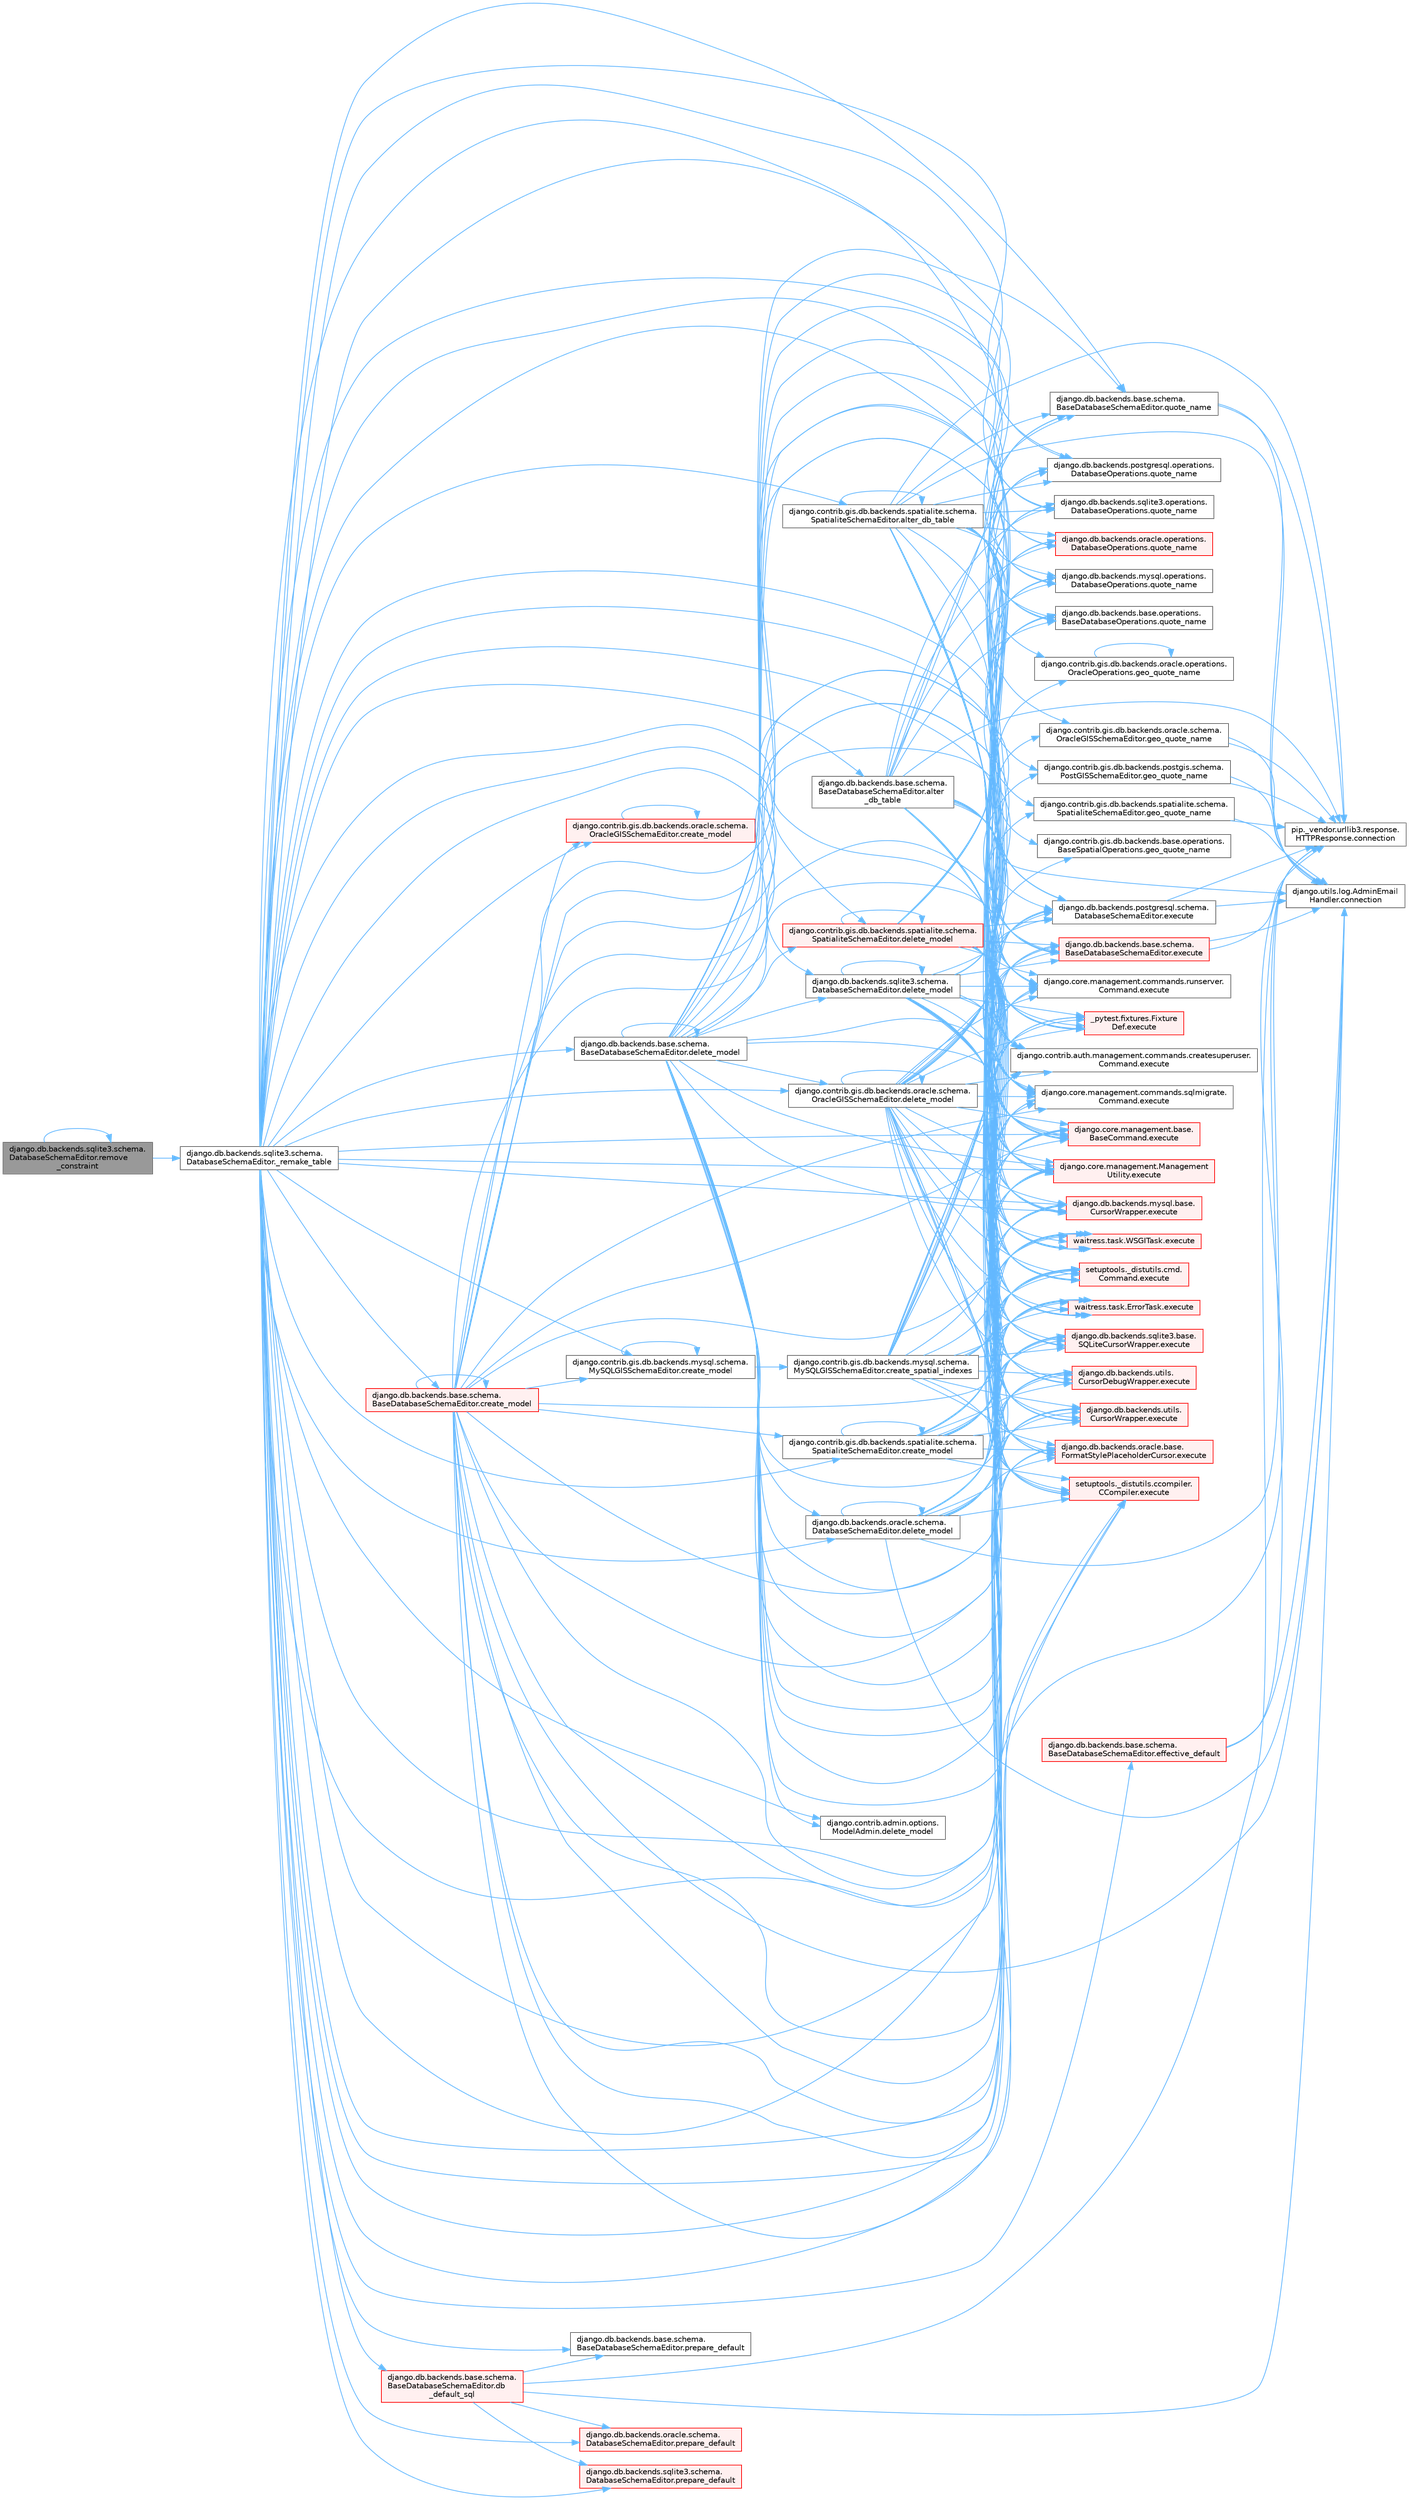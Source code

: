 digraph "django.db.backends.sqlite3.schema.DatabaseSchemaEditor.remove_constraint"
{
 // LATEX_PDF_SIZE
  bgcolor="transparent";
  edge [fontname=Helvetica,fontsize=10,labelfontname=Helvetica,labelfontsize=10];
  node [fontname=Helvetica,fontsize=10,shape=box,height=0.2,width=0.4];
  rankdir="LR";
  Node1 [id="Node000001",label="django.db.backends.sqlite3.schema.\lDatabaseSchemaEditor.remove\l_constraint",height=0.2,width=0.4,color="gray40", fillcolor="grey60", style="filled", fontcolor="black",tooltip=" "];
  Node1 -> Node2 [id="edge1_Node000001_Node000002",color="steelblue1",style="solid",tooltip=" "];
  Node2 [id="Node000002",label="django.db.backends.sqlite3.schema.\lDatabaseSchemaEditor._remake_table",height=0.2,width=0.4,color="grey40", fillcolor="white", style="filled",URL="$classdjango_1_1db_1_1backends_1_1sqlite3_1_1schema_1_1_database_schema_editor.html#a9b5b247b2cd836c48a65726025b45e11",tooltip=" "];
  Node2 -> Node3 [id="edge2_Node000002_Node000003",color="steelblue1",style="solid",tooltip=" "];
  Node3 [id="Node000003",label="django.contrib.gis.db.backends.spatialite.schema.\lSpatialiteSchemaEditor.alter_db_table",height=0.2,width=0.4,color="grey40", fillcolor="white", style="filled",URL="$classdjango_1_1contrib_1_1gis_1_1db_1_1backends_1_1spatialite_1_1schema_1_1_spatialite_schema_editor.html#a3c238b03e587be42747e3a128cd44946",tooltip=" "];
  Node3 -> Node3 [id="edge3_Node000003_Node000003",color="steelblue1",style="solid",tooltip=" "];
  Node3 -> Node4 [id="edge4_Node000003_Node000004",color="steelblue1",style="solid",tooltip=" "];
  Node4 [id="Node000004",label="django.utils.log.AdminEmail\lHandler.connection",height=0.2,width=0.4,color="grey40", fillcolor="white", style="filled",URL="$classdjango_1_1utils_1_1log_1_1_admin_email_handler.html#a545b5f7ec55a857fe1ca7836814a0760",tooltip=" "];
  Node3 -> Node5 [id="edge5_Node000003_Node000005",color="steelblue1",style="solid",tooltip=" "];
  Node5 [id="Node000005",label="pip._vendor.urllib3.response.\lHTTPResponse.connection",height=0.2,width=0.4,color="grey40", fillcolor="white", style="filled",URL="$classpip_1_1__vendor_1_1urllib3_1_1response_1_1_h_t_t_p_response.html#a9002314624685de3bbf9b84bdc87fef8",tooltip=" "];
  Node3 -> Node6 [id="edge6_Node000003_Node000006",color="steelblue1",style="solid",tooltip=" "];
  Node6 [id="Node000006",label="_pytest.fixtures.Fixture\lDef.execute",height=0.2,width=0.4,color="red", fillcolor="#FFF0F0", style="filled",URL="$class__pytest_1_1fixtures_1_1_fixture_def.html#ac27e0caaadd6404ffc2715216b643993",tooltip=" "];
  Node3 -> Node3951 [id="edge7_Node000003_Node003951",color="steelblue1",style="solid",tooltip=" "];
  Node3951 [id="Node003951",label="django.contrib.auth.management.commands.createsuperuser.\lCommand.execute",height=0.2,width=0.4,color="grey40", fillcolor="white", style="filled",URL="$classdjango_1_1contrib_1_1auth_1_1management_1_1commands_1_1createsuperuser_1_1_command.html#a4dc8ad9953fcae01a4c61c32fe4c6540",tooltip=" "];
  Node3 -> Node3952 [id="edge8_Node000003_Node003952",color="steelblue1",style="solid",tooltip=" "];
  Node3952 [id="Node003952",label="django.core.management.base.\lBaseCommand.execute",height=0.2,width=0.4,color="red", fillcolor="#FFF0F0", style="filled",URL="$classdjango_1_1core_1_1management_1_1base_1_1_base_command.html#a5621c1fb51be6a2deff6777d90c25ee0",tooltip=" "];
  Node3 -> Node3954 [id="edge9_Node000003_Node003954",color="steelblue1",style="solid",tooltip=" "];
  Node3954 [id="Node003954",label="django.core.management.commands.runserver.\lCommand.execute",height=0.2,width=0.4,color="grey40", fillcolor="white", style="filled",URL="$classdjango_1_1core_1_1management_1_1commands_1_1runserver_1_1_command.html#a86b4bdbf596d9f612125e143148d9919",tooltip=" "];
  Node3 -> Node3955 [id="edge10_Node000003_Node003955",color="steelblue1",style="solid",tooltip=" "];
  Node3955 [id="Node003955",label="django.core.management.commands.sqlmigrate.\lCommand.execute",height=0.2,width=0.4,color="grey40", fillcolor="white", style="filled",URL="$classdjango_1_1core_1_1management_1_1commands_1_1sqlmigrate_1_1_command.html#ad47c65d3d4820430ce43bb5f2086789d",tooltip=" "];
  Node3 -> Node3956 [id="edge11_Node000003_Node003956",color="steelblue1",style="solid",tooltip=" "];
  Node3956 [id="Node003956",label="django.core.management.Management\lUtility.execute",height=0.2,width=0.4,color="red", fillcolor="#FFF0F0", style="filled",URL="$classdjango_1_1core_1_1management_1_1_management_utility.html#ab2752203019f6a6274c55e096770c008",tooltip=" "];
  Node3 -> Node3964 [id="edge12_Node000003_Node003964",color="steelblue1",style="solid",tooltip=" "];
  Node3964 [id="Node003964",label="django.db.backends.base.schema.\lBaseDatabaseSchemaEditor.execute",height=0.2,width=0.4,color="red", fillcolor="#FFF0F0", style="filled",URL="$classdjango_1_1db_1_1backends_1_1base_1_1schema_1_1_base_database_schema_editor.html#a964d07b6ba94dc1698e896feeeb57353",tooltip=" "];
  Node3964 -> Node4 [id="edge13_Node003964_Node000004",color="steelblue1",style="solid",tooltip=" "];
  Node3964 -> Node5 [id="edge14_Node003964_Node000005",color="steelblue1",style="solid",tooltip=" "];
  Node3 -> Node3967 [id="edge15_Node000003_Node003967",color="steelblue1",style="solid",tooltip=" "];
  Node3967 [id="Node003967",label="django.db.backends.mysql.base.\lCursorWrapper.execute",height=0.2,width=0.4,color="red", fillcolor="#FFF0F0", style="filled",URL="$classdjango_1_1db_1_1backends_1_1mysql_1_1base_1_1_cursor_wrapper.html#a6b2d41b73d7c215224f1e994aad6ad60",tooltip=" "];
  Node3 -> Node3968 [id="edge16_Node000003_Node003968",color="steelblue1",style="solid",tooltip=" "];
  Node3968 [id="Node003968",label="django.db.backends.oracle.base.\lFormatStylePlaceholderCursor.execute",height=0.2,width=0.4,color="red", fillcolor="#FFF0F0", style="filled",URL="$classdjango_1_1db_1_1backends_1_1oracle_1_1base_1_1_format_style_placeholder_cursor.html#a0717bdbea59134a88e5f10399c33a251",tooltip=" "];
  Node3 -> Node3974 [id="edge17_Node000003_Node003974",color="steelblue1",style="solid",tooltip=" "];
  Node3974 [id="Node003974",label="django.db.backends.postgresql.schema.\lDatabaseSchemaEditor.execute",height=0.2,width=0.4,color="grey40", fillcolor="white", style="filled",URL="$classdjango_1_1db_1_1backends_1_1postgresql_1_1schema_1_1_database_schema_editor.html#afe7e39d1fd0ac2c6216f90295b9382ae",tooltip=" "];
  Node3974 -> Node4 [id="edge18_Node003974_Node000004",color="steelblue1",style="solid",tooltip=" "];
  Node3974 -> Node5 [id="edge19_Node003974_Node000005",color="steelblue1",style="solid",tooltip=" "];
  Node3 -> Node3975 [id="edge20_Node000003_Node003975",color="steelblue1",style="solid",tooltip=" "];
  Node3975 [id="Node003975",label="django.db.backends.sqlite3.base.\lSQLiteCursorWrapper.execute",height=0.2,width=0.4,color="red", fillcolor="#FFF0F0", style="filled",URL="$classdjango_1_1db_1_1backends_1_1sqlite3_1_1base_1_1_s_q_lite_cursor_wrapper.html#a41115eb3813040514a6c6c7111aa0b57",tooltip=" "];
  Node3 -> Node3977 [id="edge21_Node000003_Node003977",color="steelblue1",style="solid",tooltip=" "];
  Node3977 [id="Node003977",label="django.db.backends.utils.\lCursorDebugWrapper.execute",height=0.2,width=0.4,color="red", fillcolor="#FFF0F0", style="filled",URL="$classdjango_1_1db_1_1backends_1_1utils_1_1_cursor_debug_wrapper.html#af0443013785fceb3f05b38198a71ca3f",tooltip=" "];
  Node3 -> Node3978 [id="edge22_Node000003_Node003978",color="steelblue1",style="solid",tooltip=" "];
  Node3978 [id="Node003978",label="django.db.backends.utils.\lCursorWrapper.execute",height=0.2,width=0.4,color="red", fillcolor="#FFF0F0", style="filled",URL="$classdjango_1_1db_1_1backends_1_1utils_1_1_cursor_wrapper.html#a7d0bc9b6584c9fee961505e1d460547c",tooltip=" "];
  Node3 -> Node3981 [id="edge23_Node000003_Node003981",color="steelblue1",style="solid",tooltip=" "];
  Node3981 [id="Node003981",label="setuptools._distutils.ccompiler.\lCCompiler.execute",height=0.2,width=0.4,color="red", fillcolor="#FFF0F0", style="filled",URL="$classsetuptools_1_1__distutils_1_1ccompiler_1_1_c_compiler.html#a726dd6c4cc45b2077fa6bc43dc8fe60e",tooltip=" "];
  Node3 -> Node3982 [id="edge24_Node000003_Node003982",color="steelblue1",style="solid",tooltip=" "];
  Node3982 [id="Node003982",label="setuptools._distutils.cmd.\lCommand.execute",height=0.2,width=0.4,color="red", fillcolor="#FFF0F0", style="filled",URL="$classsetuptools_1_1__distutils_1_1cmd_1_1_command.html#a371b567539d5bc0e2a134bf361e97b38",tooltip=" "];
  Node3 -> Node3983 [id="edge25_Node000003_Node003983",color="steelblue1",style="solid",tooltip=" "];
  Node3983 [id="Node003983",label="waitress.task.ErrorTask.execute",height=0.2,width=0.4,color="red", fillcolor="#FFF0F0", style="filled",URL="$classwaitress_1_1task_1_1_error_task.html#ad5c6d14c13ba3d33e82b1b138e634bb0",tooltip=" "];
  Node3 -> Node3984 [id="edge26_Node000003_Node003984",color="steelblue1",style="solid",tooltip=" "];
  Node3984 [id="Node003984",label="waitress.task.WSGITask.execute",height=0.2,width=0.4,color="red", fillcolor="#FFF0F0", style="filled",URL="$classwaitress_1_1task_1_1_w_s_g_i_task.html#ac677ac1c03116dfa724298750580883b",tooltip=" "];
  Node3 -> Node4528 [id="edge27_Node000003_Node004528",color="steelblue1",style="solid",tooltip=" "];
  Node4528 [id="Node004528",label="django.contrib.gis.db.backends.base.operations.\lBaseSpatialOperations.geo_quote_name",height=0.2,width=0.4,color="grey40", fillcolor="white", style="filled",URL="$classdjango_1_1contrib_1_1gis_1_1db_1_1backends_1_1base_1_1operations_1_1_base_spatial_operations.html#abc9f85ed4bdf2a65e0846bcad4ca8dca",tooltip=" "];
  Node3 -> Node4529 [id="edge28_Node000003_Node004529",color="steelblue1",style="solid",tooltip=" "];
  Node4529 [id="Node004529",label="django.contrib.gis.db.backends.oracle.operations.\lOracleOperations.geo_quote_name",height=0.2,width=0.4,color="grey40", fillcolor="white", style="filled",URL="$classdjango_1_1contrib_1_1gis_1_1db_1_1backends_1_1oracle_1_1operations_1_1_oracle_operations.html#a594f86488cb662903f62c691b868eb2a",tooltip=" "];
  Node4529 -> Node4529 [id="edge29_Node004529_Node004529",color="steelblue1",style="solid",tooltip=" "];
  Node3 -> Node4530 [id="edge30_Node000003_Node004530",color="steelblue1",style="solid",tooltip=" "];
  Node4530 [id="Node004530",label="django.contrib.gis.db.backends.oracle.schema.\lOracleGISSchemaEditor.geo_quote_name",height=0.2,width=0.4,color="grey40", fillcolor="white", style="filled",URL="$classdjango_1_1contrib_1_1gis_1_1db_1_1backends_1_1oracle_1_1schema_1_1_oracle_g_i_s_schema_editor.html#abec69edea305a27ddfbfb8efe1a03160",tooltip=" "];
  Node4530 -> Node4 [id="edge31_Node004530_Node000004",color="steelblue1",style="solid",tooltip=" "];
  Node4530 -> Node5 [id="edge32_Node004530_Node000005",color="steelblue1",style="solid",tooltip=" "];
  Node3 -> Node4531 [id="edge33_Node000003_Node004531",color="steelblue1",style="solid",tooltip=" "];
  Node4531 [id="Node004531",label="django.contrib.gis.db.backends.postgis.schema.\lPostGISSchemaEditor.geo_quote_name",height=0.2,width=0.4,color="grey40", fillcolor="white", style="filled",URL="$classdjango_1_1contrib_1_1gis_1_1db_1_1backends_1_1postgis_1_1schema_1_1_post_g_i_s_schema_editor.html#a9d993ec478557916f7c81abdb60c1433",tooltip=" "];
  Node4531 -> Node4 [id="edge34_Node004531_Node000004",color="steelblue1",style="solid",tooltip=" "];
  Node4531 -> Node5 [id="edge35_Node004531_Node000005",color="steelblue1",style="solid",tooltip=" "];
  Node3 -> Node4532 [id="edge36_Node000003_Node004532",color="steelblue1",style="solid",tooltip=" "];
  Node4532 [id="Node004532",label="django.contrib.gis.db.backends.spatialite.schema.\lSpatialiteSchemaEditor.geo_quote_name",height=0.2,width=0.4,color="grey40", fillcolor="white", style="filled",URL="$classdjango_1_1contrib_1_1gis_1_1db_1_1backends_1_1spatialite_1_1schema_1_1_spatialite_schema_editor.html#a051d59d8607ffca5cbab0fff3f4362b0",tooltip=" "];
  Node4532 -> Node4 [id="edge37_Node004532_Node000004",color="steelblue1",style="solid",tooltip=" "];
  Node4532 -> Node5 [id="edge38_Node004532_Node000005",color="steelblue1",style="solid",tooltip=" "];
  Node3 -> Node4533 [id="edge39_Node000003_Node004533",color="steelblue1",style="solid",tooltip=" "];
  Node4533 [id="Node004533",label="django.db.backends.base.operations.\lBaseDatabaseOperations.quote_name",height=0.2,width=0.4,color="grey40", fillcolor="white", style="filled",URL="$classdjango_1_1db_1_1backends_1_1base_1_1operations_1_1_base_database_operations.html#ab468094d1b03334704774ae62fbb7955",tooltip=" "];
  Node3 -> Node4534 [id="edge40_Node000003_Node004534",color="steelblue1",style="solid",tooltip=" "];
  Node4534 [id="Node004534",label="django.db.backends.base.schema.\lBaseDatabaseSchemaEditor.quote_name",height=0.2,width=0.4,color="grey40", fillcolor="white", style="filled",URL="$classdjango_1_1db_1_1backends_1_1base_1_1schema_1_1_base_database_schema_editor.html#aa816e47aecbbe22e29c76f25001a873a",tooltip=" "];
  Node4534 -> Node4 [id="edge41_Node004534_Node000004",color="steelblue1",style="solid",tooltip=" "];
  Node4534 -> Node5 [id="edge42_Node004534_Node000005",color="steelblue1",style="solid",tooltip=" "];
  Node3 -> Node4535 [id="edge43_Node000003_Node004535",color="steelblue1",style="solid",tooltip=" "];
  Node4535 [id="Node004535",label="django.db.backends.mysql.operations.\lDatabaseOperations.quote_name",height=0.2,width=0.4,color="grey40", fillcolor="white", style="filled",URL="$classdjango_1_1db_1_1backends_1_1mysql_1_1operations_1_1_database_operations.html#a5d1561dd784c0f000ed8c1aa43a6efbf",tooltip=" "];
  Node3 -> Node4536 [id="edge44_Node000003_Node004536",color="steelblue1",style="solid",tooltip=" "];
  Node4536 [id="Node004536",label="django.db.backends.oracle.operations.\lDatabaseOperations.quote_name",height=0.2,width=0.4,color="red", fillcolor="#FFF0F0", style="filled",URL="$classdjango_1_1db_1_1backends_1_1oracle_1_1operations_1_1_database_operations.html#ac7551d250b0adf678e5d00e4d69cb021",tooltip=" "];
  Node3 -> Node4542 [id="edge45_Node000003_Node004542",color="steelblue1",style="solid",tooltip=" "];
  Node4542 [id="Node004542",label="django.db.backends.postgresql.operations.\lDatabaseOperations.quote_name",height=0.2,width=0.4,color="grey40", fillcolor="white", style="filled",URL="$classdjango_1_1db_1_1backends_1_1postgresql_1_1operations_1_1_database_operations.html#ab2f9e33071d2c5abb03744171da3b801",tooltip=" "];
  Node3 -> Node4543 [id="edge46_Node000003_Node004543",color="steelblue1",style="solid",tooltip=" "];
  Node4543 [id="Node004543",label="django.db.backends.sqlite3.operations.\lDatabaseOperations.quote_name",height=0.2,width=0.4,color="grey40", fillcolor="white", style="filled",URL="$classdjango_1_1db_1_1backends_1_1sqlite3_1_1operations_1_1_database_operations.html#a14cbbcb5e889d88278c96a39911d641b",tooltip=" "];
  Node2 -> Node4544 [id="edge47_Node000002_Node004544",color="steelblue1",style="solid",tooltip=" "];
  Node4544 [id="Node004544",label="django.db.backends.base.schema.\lBaseDatabaseSchemaEditor.alter\l_db_table",height=0.2,width=0.4,color="grey40", fillcolor="white", style="filled",URL="$classdjango_1_1db_1_1backends_1_1base_1_1schema_1_1_base_database_schema_editor.html#a6975136cc10a20541aed6b53fea99565",tooltip=" "];
  Node4544 -> Node4 [id="edge48_Node004544_Node000004",color="steelblue1",style="solid",tooltip=" "];
  Node4544 -> Node5 [id="edge49_Node004544_Node000005",color="steelblue1",style="solid",tooltip=" "];
  Node4544 -> Node6 [id="edge50_Node004544_Node000006",color="steelblue1",style="solid",tooltip=" "];
  Node4544 -> Node3951 [id="edge51_Node004544_Node003951",color="steelblue1",style="solid",tooltip=" "];
  Node4544 -> Node3952 [id="edge52_Node004544_Node003952",color="steelblue1",style="solid",tooltip=" "];
  Node4544 -> Node3954 [id="edge53_Node004544_Node003954",color="steelblue1",style="solid",tooltip=" "];
  Node4544 -> Node3955 [id="edge54_Node004544_Node003955",color="steelblue1",style="solid",tooltip=" "];
  Node4544 -> Node3956 [id="edge55_Node004544_Node003956",color="steelblue1",style="solid",tooltip=" "];
  Node4544 -> Node3964 [id="edge56_Node004544_Node003964",color="steelblue1",style="solid",tooltip=" "];
  Node4544 -> Node3967 [id="edge57_Node004544_Node003967",color="steelblue1",style="solid",tooltip=" "];
  Node4544 -> Node3968 [id="edge58_Node004544_Node003968",color="steelblue1",style="solid",tooltip=" "];
  Node4544 -> Node3974 [id="edge59_Node004544_Node003974",color="steelblue1",style="solid",tooltip=" "];
  Node4544 -> Node3975 [id="edge60_Node004544_Node003975",color="steelblue1",style="solid",tooltip=" "];
  Node4544 -> Node3977 [id="edge61_Node004544_Node003977",color="steelblue1",style="solid",tooltip=" "];
  Node4544 -> Node3978 [id="edge62_Node004544_Node003978",color="steelblue1",style="solid",tooltip=" "];
  Node4544 -> Node3981 [id="edge63_Node004544_Node003981",color="steelblue1",style="solid",tooltip=" "];
  Node4544 -> Node3982 [id="edge64_Node004544_Node003982",color="steelblue1",style="solid",tooltip=" "];
  Node4544 -> Node3983 [id="edge65_Node004544_Node003983",color="steelblue1",style="solid",tooltip=" "];
  Node4544 -> Node3984 [id="edge66_Node004544_Node003984",color="steelblue1",style="solid",tooltip=" "];
  Node4544 -> Node4533 [id="edge67_Node004544_Node004533",color="steelblue1",style="solid",tooltip=" "];
  Node4544 -> Node4534 [id="edge68_Node004544_Node004534",color="steelblue1",style="solid",tooltip=" "];
  Node4544 -> Node4535 [id="edge69_Node004544_Node004535",color="steelblue1",style="solid",tooltip=" "];
  Node4544 -> Node4536 [id="edge70_Node004544_Node004536",color="steelblue1",style="solid",tooltip=" "];
  Node4544 -> Node4542 [id="edge71_Node004544_Node004542",color="steelblue1",style="solid",tooltip=" "];
  Node4544 -> Node4543 [id="edge72_Node004544_Node004543",color="steelblue1",style="solid",tooltip=" "];
  Node2 -> Node4545 [id="edge73_Node000002_Node004545",color="steelblue1",style="solid",tooltip=" "];
  Node4545 [id="Node004545",label="django.contrib.gis.db.backends.mysql.schema.\lMySQLGISSchemaEditor.create_model",height=0.2,width=0.4,color="grey40", fillcolor="white", style="filled",URL="$classdjango_1_1contrib_1_1gis_1_1db_1_1backends_1_1mysql_1_1schema_1_1_my_s_q_l_g_i_s_schema_editor.html#a2be50e7e189e7bd3bd6909f56338c0ae",tooltip=" "];
  Node4545 -> Node4545 [id="edge74_Node004545_Node004545",color="steelblue1",style="solid",tooltip=" "];
  Node4545 -> Node4546 [id="edge75_Node004545_Node004546",color="steelblue1",style="solid",tooltip=" "];
  Node4546 [id="Node004546",label="django.contrib.gis.db.backends.mysql.schema.\lMySQLGISSchemaEditor.create_spatial_indexes",height=0.2,width=0.4,color="grey40", fillcolor="white", style="filled",URL="$classdjango_1_1contrib_1_1gis_1_1db_1_1backends_1_1mysql_1_1schema_1_1_my_s_q_l_g_i_s_schema_editor.html#ab01e4e9753b9691b274cfe31c800fb87",tooltip=" "];
  Node4546 -> Node6 [id="edge76_Node004546_Node000006",color="steelblue1",style="solid",tooltip=" "];
  Node4546 -> Node3951 [id="edge77_Node004546_Node003951",color="steelblue1",style="solid",tooltip=" "];
  Node4546 -> Node3952 [id="edge78_Node004546_Node003952",color="steelblue1",style="solid",tooltip=" "];
  Node4546 -> Node3954 [id="edge79_Node004546_Node003954",color="steelblue1",style="solid",tooltip=" "];
  Node4546 -> Node3955 [id="edge80_Node004546_Node003955",color="steelblue1",style="solid",tooltip=" "];
  Node4546 -> Node3956 [id="edge81_Node004546_Node003956",color="steelblue1",style="solid",tooltip=" "];
  Node4546 -> Node3964 [id="edge82_Node004546_Node003964",color="steelblue1",style="solid",tooltip=" "];
  Node4546 -> Node3967 [id="edge83_Node004546_Node003967",color="steelblue1",style="solid",tooltip=" "];
  Node4546 -> Node3968 [id="edge84_Node004546_Node003968",color="steelblue1",style="solid",tooltip=" "];
  Node4546 -> Node3974 [id="edge85_Node004546_Node003974",color="steelblue1",style="solid",tooltip=" "];
  Node4546 -> Node3975 [id="edge86_Node004546_Node003975",color="steelblue1",style="solid",tooltip=" "];
  Node4546 -> Node3977 [id="edge87_Node004546_Node003977",color="steelblue1",style="solid",tooltip=" "];
  Node4546 -> Node3978 [id="edge88_Node004546_Node003978",color="steelblue1",style="solid",tooltip=" "];
  Node4546 -> Node3981 [id="edge89_Node004546_Node003981",color="steelblue1",style="solid",tooltip=" "];
  Node4546 -> Node3982 [id="edge90_Node004546_Node003982",color="steelblue1",style="solid",tooltip=" "];
  Node4546 -> Node3983 [id="edge91_Node004546_Node003983",color="steelblue1",style="solid",tooltip=" "];
  Node4546 -> Node3984 [id="edge92_Node004546_Node003984",color="steelblue1",style="solid",tooltip=" "];
  Node2 -> Node4547 [id="edge93_Node000002_Node004547",color="steelblue1",style="solid",tooltip=" "];
  Node4547 [id="Node004547",label="django.contrib.gis.db.backends.oracle.schema.\lOracleGISSchemaEditor.create_model",height=0.2,width=0.4,color="red", fillcolor="#FFF0F0", style="filled",URL="$classdjango_1_1contrib_1_1gis_1_1db_1_1backends_1_1oracle_1_1schema_1_1_oracle_g_i_s_schema_editor.html#aedde6824f1f568969b03706ac55e71fe",tooltip=" "];
  Node4547 -> Node4547 [id="edge94_Node004547_Node004547",color="steelblue1",style="solid",tooltip=" "];
  Node2 -> Node4549 [id="edge95_Node000002_Node004549",color="steelblue1",style="solid",tooltip=" "];
  Node4549 [id="Node004549",label="django.contrib.gis.db.backends.spatialite.schema.\lSpatialiteSchemaEditor.create_model",height=0.2,width=0.4,color="grey40", fillcolor="white", style="filled",URL="$classdjango_1_1contrib_1_1gis_1_1db_1_1backends_1_1spatialite_1_1schema_1_1_spatialite_schema_editor.html#a19b94a34b1e1e5fc3cd38c736f21f025",tooltip=" "];
  Node4549 -> Node4549 [id="edge96_Node004549_Node004549",color="steelblue1",style="solid",tooltip=" "];
  Node4549 -> Node6 [id="edge97_Node004549_Node000006",color="steelblue1",style="solid",tooltip=" "];
  Node4549 -> Node3951 [id="edge98_Node004549_Node003951",color="steelblue1",style="solid",tooltip=" "];
  Node4549 -> Node3952 [id="edge99_Node004549_Node003952",color="steelblue1",style="solid",tooltip=" "];
  Node4549 -> Node3954 [id="edge100_Node004549_Node003954",color="steelblue1",style="solid",tooltip=" "];
  Node4549 -> Node3955 [id="edge101_Node004549_Node003955",color="steelblue1",style="solid",tooltip=" "];
  Node4549 -> Node3956 [id="edge102_Node004549_Node003956",color="steelblue1",style="solid",tooltip=" "];
  Node4549 -> Node3964 [id="edge103_Node004549_Node003964",color="steelblue1",style="solid",tooltip=" "];
  Node4549 -> Node3967 [id="edge104_Node004549_Node003967",color="steelblue1",style="solid",tooltip=" "];
  Node4549 -> Node3968 [id="edge105_Node004549_Node003968",color="steelblue1",style="solid",tooltip=" "];
  Node4549 -> Node3974 [id="edge106_Node004549_Node003974",color="steelblue1",style="solid",tooltip=" "];
  Node4549 -> Node3975 [id="edge107_Node004549_Node003975",color="steelblue1",style="solid",tooltip=" "];
  Node4549 -> Node3977 [id="edge108_Node004549_Node003977",color="steelblue1",style="solid",tooltip=" "];
  Node4549 -> Node3978 [id="edge109_Node004549_Node003978",color="steelblue1",style="solid",tooltip=" "];
  Node4549 -> Node3981 [id="edge110_Node004549_Node003981",color="steelblue1",style="solid",tooltip=" "];
  Node4549 -> Node3982 [id="edge111_Node004549_Node003982",color="steelblue1",style="solid",tooltip=" "];
  Node4549 -> Node3983 [id="edge112_Node004549_Node003983",color="steelblue1",style="solid",tooltip=" "];
  Node4549 -> Node3984 [id="edge113_Node004549_Node003984",color="steelblue1",style="solid",tooltip=" "];
  Node2 -> Node4550 [id="edge114_Node000002_Node004550",color="steelblue1",style="solid",tooltip=" "];
  Node4550 [id="Node004550",label="django.db.backends.base.schema.\lBaseDatabaseSchemaEditor.create_model",height=0.2,width=0.4,color="red", fillcolor="#FFF0F0", style="filled",URL="$classdjango_1_1db_1_1backends_1_1base_1_1schema_1_1_base_database_schema_editor.html#a802611d84fc67073227f245b7e881331",tooltip=" "];
  Node4550 -> Node4 [id="edge115_Node004550_Node000004",color="steelblue1",style="solid",tooltip=" "];
  Node4550 -> Node5 [id="edge116_Node004550_Node000005",color="steelblue1",style="solid",tooltip=" "];
  Node4550 -> Node4545 [id="edge117_Node004550_Node004545",color="steelblue1",style="solid",tooltip=" "];
  Node4550 -> Node4547 [id="edge118_Node004550_Node004547",color="steelblue1",style="solid",tooltip=" "];
  Node4550 -> Node4549 [id="edge119_Node004550_Node004549",color="steelblue1",style="solid",tooltip=" "];
  Node4550 -> Node4550 [id="edge120_Node004550_Node004550",color="steelblue1",style="solid",tooltip=" "];
  Node4550 -> Node6 [id="edge121_Node004550_Node000006",color="steelblue1",style="solid",tooltip=" "];
  Node4550 -> Node3951 [id="edge122_Node004550_Node003951",color="steelblue1",style="solid",tooltip=" "];
  Node4550 -> Node3952 [id="edge123_Node004550_Node003952",color="steelblue1",style="solid",tooltip=" "];
  Node4550 -> Node3954 [id="edge124_Node004550_Node003954",color="steelblue1",style="solid",tooltip=" "];
  Node4550 -> Node3955 [id="edge125_Node004550_Node003955",color="steelblue1",style="solid",tooltip=" "];
  Node4550 -> Node3956 [id="edge126_Node004550_Node003956",color="steelblue1",style="solid",tooltip=" "];
  Node4550 -> Node3964 [id="edge127_Node004550_Node003964",color="steelblue1",style="solid",tooltip=" "];
  Node4550 -> Node3967 [id="edge128_Node004550_Node003967",color="steelblue1",style="solid",tooltip=" "];
  Node4550 -> Node3968 [id="edge129_Node004550_Node003968",color="steelblue1",style="solid",tooltip=" "];
  Node4550 -> Node3974 [id="edge130_Node004550_Node003974",color="steelblue1",style="solid",tooltip=" "];
  Node4550 -> Node3975 [id="edge131_Node004550_Node003975",color="steelblue1",style="solid",tooltip=" "];
  Node4550 -> Node3977 [id="edge132_Node004550_Node003977",color="steelblue1",style="solid",tooltip=" "];
  Node4550 -> Node3978 [id="edge133_Node004550_Node003978",color="steelblue1",style="solid",tooltip=" "];
  Node4550 -> Node3981 [id="edge134_Node004550_Node003981",color="steelblue1",style="solid",tooltip=" "];
  Node4550 -> Node3982 [id="edge135_Node004550_Node003982",color="steelblue1",style="solid",tooltip=" "];
  Node4550 -> Node3983 [id="edge136_Node004550_Node003983",color="steelblue1",style="solid",tooltip=" "];
  Node4550 -> Node3984 [id="edge137_Node004550_Node003984",color="steelblue1",style="solid",tooltip=" "];
  Node2 -> Node4606 [id="edge138_Node000002_Node004606",color="steelblue1",style="solid",tooltip=" "];
  Node4606 [id="Node004606",label="django.db.backends.base.schema.\lBaseDatabaseSchemaEditor.db\l_default_sql",height=0.2,width=0.4,color="red", fillcolor="#FFF0F0", style="filled",URL="$classdjango_1_1db_1_1backends_1_1base_1_1schema_1_1_base_database_schema_editor.html#ad3c6c06564f662cdefbb1e02911f78dc",tooltip=" "];
  Node4606 -> Node4 [id="edge139_Node004606_Node000004",color="steelblue1",style="solid",tooltip=" "];
  Node4606 -> Node5 [id="edge140_Node004606_Node000005",color="steelblue1",style="solid",tooltip=" "];
  Node4606 -> Node4607 [id="edge141_Node004606_Node004607",color="steelblue1",style="solid",tooltip=" "];
  Node4607 [id="Node004607",label="django.db.backends.base.schema.\lBaseDatabaseSchemaEditor.prepare_default",height=0.2,width=0.4,color="grey40", fillcolor="white", style="filled",URL="$classdjango_1_1db_1_1backends_1_1base_1_1schema_1_1_base_database_schema_editor.html#ada48da0bcec8198927bf454b2099c49e",tooltip=" "];
  Node4606 -> Node4608 [id="edge142_Node004606_Node004608",color="steelblue1",style="solid",tooltip=" "];
  Node4608 [id="Node004608",label="django.db.backends.oracle.schema.\lDatabaseSchemaEditor.prepare_default",height=0.2,width=0.4,color="red", fillcolor="#FFF0F0", style="filled",URL="$classdjango_1_1db_1_1backends_1_1oracle_1_1schema_1_1_database_schema_editor.html#a20ee4d7753c9c5e6bbb4d67f43c362fb",tooltip=" "];
  Node4606 -> Node4609 [id="edge143_Node004606_Node004609",color="steelblue1",style="solid",tooltip=" "];
  Node4609 [id="Node004609",label="django.db.backends.sqlite3.schema.\lDatabaseSchemaEditor.prepare_default",height=0.2,width=0.4,color="red", fillcolor="#FFF0F0", style="filled",URL="$classdjango_1_1db_1_1backends_1_1sqlite3_1_1schema_1_1_database_schema_editor.html#a7d7e5fd0b4dafd84e7bb50c112db4dbb",tooltip=" "];
  Node2 -> Node4617 [id="edge144_Node000002_Node004617",color="steelblue1",style="solid",tooltip=" "];
  Node4617 [id="Node004617",label="django.contrib.admin.options.\lModelAdmin.delete_model",height=0.2,width=0.4,color="grey40", fillcolor="white", style="filled",URL="$classdjango_1_1contrib_1_1admin_1_1options_1_1_model_admin.html#aa867ab455deada5d42bee9e8ffe2b9b2",tooltip=" "];
  Node2 -> Node4618 [id="edge145_Node000002_Node004618",color="steelblue1",style="solid",tooltip=" "];
  Node4618 [id="Node004618",label="django.contrib.gis.db.backends.oracle.schema.\lOracleGISSchemaEditor.delete_model",height=0.2,width=0.4,color="grey40", fillcolor="white", style="filled",URL="$classdjango_1_1contrib_1_1gis_1_1db_1_1backends_1_1oracle_1_1schema_1_1_oracle_g_i_s_schema_editor.html#a7e204de51c85be33515ce57fa48849df",tooltip=" "];
  Node4618 -> Node4618 [id="edge146_Node004618_Node004618",color="steelblue1",style="solid",tooltip=" "];
  Node4618 -> Node6 [id="edge147_Node004618_Node000006",color="steelblue1",style="solid",tooltip=" "];
  Node4618 -> Node3951 [id="edge148_Node004618_Node003951",color="steelblue1",style="solid",tooltip=" "];
  Node4618 -> Node3952 [id="edge149_Node004618_Node003952",color="steelblue1",style="solid",tooltip=" "];
  Node4618 -> Node3954 [id="edge150_Node004618_Node003954",color="steelblue1",style="solid",tooltip=" "];
  Node4618 -> Node3955 [id="edge151_Node004618_Node003955",color="steelblue1",style="solid",tooltip=" "];
  Node4618 -> Node3956 [id="edge152_Node004618_Node003956",color="steelblue1",style="solid",tooltip=" "];
  Node4618 -> Node3964 [id="edge153_Node004618_Node003964",color="steelblue1",style="solid",tooltip=" "];
  Node4618 -> Node3967 [id="edge154_Node004618_Node003967",color="steelblue1",style="solid",tooltip=" "];
  Node4618 -> Node3968 [id="edge155_Node004618_Node003968",color="steelblue1",style="solid",tooltip=" "];
  Node4618 -> Node3974 [id="edge156_Node004618_Node003974",color="steelblue1",style="solid",tooltip=" "];
  Node4618 -> Node3975 [id="edge157_Node004618_Node003975",color="steelblue1",style="solid",tooltip=" "];
  Node4618 -> Node3977 [id="edge158_Node004618_Node003977",color="steelblue1",style="solid",tooltip=" "];
  Node4618 -> Node3978 [id="edge159_Node004618_Node003978",color="steelblue1",style="solid",tooltip=" "];
  Node4618 -> Node3981 [id="edge160_Node004618_Node003981",color="steelblue1",style="solid",tooltip=" "];
  Node4618 -> Node3982 [id="edge161_Node004618_Node003982",color="steelblue1",style="solid",tooltip=" "];
  Node4618 -> Node3983 [id="edge162_Node004618_Node003983",color="steelblue1",style="solid",tooltip=" "];
  Node4618 -> Node3984 [id="edge163_Node004618_Node003984",color="steelblue1",style="solid",tooltip=" "];
  Node4618 -> Node4528 [id="edge164_Node004618_Node004528",color="steelblue1",style="solid",tooltip=" "];
  Node4618 -> Node4529 [id="edge165_Node004618_Node004529",color="steelblue1",style="solid",tooltip=" "];
  Node4618 -> Node4530 [id="edge166_Node004618_Node004530",color="steelblue1",style="solid",tooltip=" "];
  Node4618 -> Node4531 [id="edge167_Node004618_Node004531",color="steelblue1",style="solid",tooltip=" "];
  Node4618 -> Node4532 [id="edge168_Node004618_Node004532",color="steelblue1",style="solid",tooltip=" "];
  Node2 -> Node4619 [id="edge169_Node000002_Node004619",color="steelblue1",style="solid",tooltip=" "];
  Node4619 [id="Node004619",label="django.contrib.gis.db.backends.spatialite.schema.\lSpatialiteSchemaEditor.delete_model",height=0.2,width=0.4,color="red", fillcolor="#FFF0F0", style="filled",URL="$classdjango_1_1contrib_1_1gis_1_1db_1_1backends_1_1spatialite_1_1schema_1_1_spatialite_schema_editor.html#a1d324c35e2535b9adf7cbecb68fe761d",tooltip=" "];
  Node4619 -> Node4619 [id="edge170_Node004619_Node004619",color="steelblue1",style="solid",tooltip=" "];
  Node4619 -> Node6 [id="edge171_Node004619_Node000006",color="steelblue1",style="solid",tooltip=" "];
  Node4619 -> Node3951 [id="edge172_Node004619_Node003951",color="steelblue1",style="solid",tooltip=" "];
  Node4619 -> Node3952 [id="edge173_Node004619_Node003952",color="steelblue1",style="solid",tooltip=" "];
  Node4619 -> Node3954 [id="edge174_Node004619_Node003954",color="steelblue1",style="solid",tooltip=" "];
  Node4619 -> Node3955 [id="edge175_Node004619_Node003955",color="steelblue1",style="solid",tooltip=" "];
  Node4619 -> Node3956 [id="edge176_Node004619_Node003956",color="steelblue1",style="solid",tooltip=" "];
  Node4619 -> Node3964 [id="edge177_Node004619_Node003964",color="steelblue1",style="solid",tooltip=" "];
  Node4619 -> Node3967 [id="edge178_Node004619_Node003967",color="steelblue1",style="solid",tooltip=" "];
  Node4619 -> Node3968 [id="edge179_Node004619_Node003968",color="steelblue1",style="solid",tooltip=" "];
  Node4619 -> Node3974 [id="edge180_Node004619_Node003974",color="steelblue1",style="solid",tooltip=" "];
  Node4619 -> Node3975 [id="edge181_Node004619_Node003975",color="steelblue1",style="solid",tooltip=" "];
  Node4619 -> Node3977 [id="edge182_Node004619_Node003977",color="steelblue1",style="solid",tooltip=" "];
  Node4619 -> Node3978 [id="edge183_Node004619_Node003978",color="steelblue1",style="solid",tooltip=" "];
  Node4619 -> Node3981 [id="edge184_Node004619_Node003981",color="steelblue1",style="solid",tooltip=" "];
  Node4619 -> Node3982 [id="edge185_Node004619_Node003982",color="steelblue1",style="solid",tooltip=" "];
  Node4619 -> Node3983 [id="edge186_Node004619_Node003983",color="steelblue1",style="solid",tooltip=" "];
  Node4619 -> Node3984 [id="edge187_Node004619_Node003984",color="steelblue1",style="solid",tooltip=" "];
  Node4619 -> Node4533 [id="edge188_Node004619_Node004533",color="steelblue1",style="solid",tooltip=" "];
  Node4619 -> Node4534 [id="edge189_Node004619_Node004534",color="steelblue1",style="solid",tooltip=" "];
  Node4619 -> Node4535 [id="edge190_Node004619_Node004535",color="steelblue1",style="solid",tooltip=" "];
  Node4619 -> Node4536 [id="edge191_Node004619_Node004536",color="steelblue1",style="solid",tooltip=" "];
  Node4619 -> Node4542 [id="edge192_Node004619_Node004542",color="steelblue1",style="solid",tooltip=" "];
  Node4619 -> Node4543 [id="edge193_Node004619_Node004543",color="steelblue1",style="solid",tooltip=" "];
  Node2 -> Node4621 [id="edge194_Node000002_Node004621",color="steelblue1",style="solid",tooltip=" "];
  Node4621 [id="Node004621",label="django.db.backends.base.schema.\lBaseDatabaseSchemaEditor.delete_model",height=0.2,width=0.4,color="grey40", fillcolor="white", style="filled",URL="$classdjango_1_1db_1_1backends_1_1base_1_1schema_1_1_base_database_schema_editor.html#a4685be374dca3bb40806d579c17c4a71",tooltip=" "];
  Node4621 -> Node4617 [id="edge195_Node004621_Node004617",color="steelblue1",style="solid",tooltip=" "];
  Node4621 -> Node4618 [id="edge196_Node004621_Node004618",color="steelblue1",style="solid",tooltip=" "];
  Node4621 -> Node4619 [id="edge197_Node004621_Node004619",color="steelblue1",style="solid",tooltip=" "];
  Node4621 -> Node4621 [id="edge198_Node004621_Node004621",color="steelblue1",style="solid",tooltip=" "];
  Node4621 -> Node4622 [id="edge199_Node004621_Node004622",color="steelblue1",style="solid",tooltip=" "];
  Node4622 [id="Node004622",label="django.db.backends.oracle.schema.\lDatabaseSchemaEditor.delete_model",height=0.2,width=0.4,color="grey40", fillcolor="white", style="filled",URL="$classdjango_1_1db_1_1backends_1_1oracle_1_1schema_1_1_database_schema_editor.html#ab50218126d3c815cba56fe0387a8dcba",tooltip=" "];
  Node4622 -> Node4 [id="edge200_Node004622_Node000004",color="steelblue1",style="solid",tooltip=" "];
  Node4622 -> Node5 [id="edge201_Node004622_Node000005",color="steelblue1",style="solid",tooltip=" "];
  Node4622 -> Node4622 [id="edge202_Node004622_Node004622",color="steelblue1",style="solid",tooltip=" "];
  Node4622 -> Node6 [id="edge203_Node004622_Node000006",color="steelblue1",style="solid",tooltip=" "];
  Node4622 -> Node3951 [id="edge204_Node004622_Node003951",color="steelblue1",style="solid",tooltip=" "];
  Node4622 -> Node3952 [id="edge205_Node004622_Node003952",color="steelblue1",style="solid",tooltip=" "];
  Node4622 -> Node3954 [id="edge206_Node004622_Node003954",color="steelblue1",style="solid",tooltip=" "];
  Node4622 -> Node3955 [id="edge207_Node004622_Node003955",color="steelblue1",style="solid",tooltip=" "];
  Node4622 -> Node3956 [id="edge208_Node004622_Node003956",color="steelblue1",style="solid",tooltip=" "];
  Node4622 -> Node3964 [id="edge209_Node004622_Node003964",color="steelblue1",style="solid",tooltip=" "];
  Node4622 -> Node3967 [id="edge210_Node004622_Node003967",color="steelblue1",style="solid",tooltip=" "];
  Node4622 -> Node3968 [id="edge211_Node004622_Node003968",color="steelblue1",style="solid",tooltip=" "];
  Node4622 -> Node3974 [id="edge212_Node004622_Node003974",color="steelblue1",style="solid",tooltip=" "];
  Node4622 -> Node3975 [id="edge213_Node004622_Node003975",color="steelblue1",style="solid",tooltip=" "];
  Node4622 -> Node3977 [id="edge214_Node004622_Node003977",color="steelblue1",style="solid",tooltip=" "];
  Node4622 -> Node3978 [id="edge215_Node004622_Node003978",color="steelblue1",style="solid",tooltip=" "];
  Node4622 -> Node3981 [id="edge216_Node004622_Node003981",color="steelblue1",style="solid",tooltip=" "];
  Node4622 -> Node3982 [id="edge217_Node004622_Node003982",color="steelblue1",style="solid",tooltip=" "];
  Node4622 -> Node3983 [id="edge218_Node004622_Node003983",color="steelblue1",style="solid",tooltip=" "];
  Node4622 -> Node3984 [id="edge219_Node004622_Node003984",color="steelblue1",style="solid",tooltip=" "];
  Node4621 -> Node4623 [id="edge220_Node004621_Node004623",color="steelblue1",style="solid",tooltip=" "];
  Node4623 [id="Node004623",label="django.db.backends.sqlite3.schema.\lDatabaseSchemaEditor.delete_model",height=0.2,width=0.4,color="grey40", fillcolor="white", style="filled",URL="$classdjango_1_1db_1_1backends_1_1sqlite3_1_1schema_1_1_database_schema_editor.html#ace17666280378c6270bb6569941a67ad",tooltip=" "];
  Node4623 -> Node4623 [id="edge221_Node004623_Node004623",color="steelblue1",style="solid",tooltip=" "];
  Node4623 -> Node6 [id="edge222_Node004623_Node000006",color="steelblue1",style="solid",tooltip=" "];
  Node4623 -> Node3951 [id="edge223_Node004623_Node003951",color="steelblue1",style="solid",tooltip=" "];
  Node4623 -> Node3952 [id="edge224_Node004623_Node003952",color="steelblue1",style="solid",tooltip=" "];
  Node4623 -> Node3954 [id="edge225_Node004623_Node003954",color="steelblue1",style="solid",tooltip=" "];
  Node4623 -> Node3955 [id="edge226_Node004623_Node003955",color="steelblue1",style="solid",tooltip=" "];
  Node4623 -> Node3956 [id="edge227_Node004623_Node003956",color="steelblue1",style="solid",tooltip=" "];
  Node4623 -> Node3964 [id="edge228_Node004623_Node003964",color="steelblue1",style="solid",tooltip=" "];
  Node4623 -> Node3967 [id="edge229_Node004623_Node003967",color="steelblue1",style="solid",tooltip=" "];
  Node4623 -> Node3968 [id="edge230_Node004623_Node003968",color="steelblue1",style="solid",tooltip=" "];
  Node4623 -> Node3974 [id="edge231_Node004623_Node003974",color="steelblue1",style="solid",tooltip=" "];
  Node4623 -> Node3975 [id="edge232_Node004623_Node003975",color="steelblue1",style="solid",tooltip=" "];
  Node4623 -> Node3977 [id="edge233_Node004623_Node003977",color="steelblue1",style="solid",tooltip=" "];
  Node4623 -> Node3978 [id="edge234_Node004623_Node003978",color="steelblue1",style="solid",tooltip=" "];
  Node4623 -> Node3981 [id="edge235_Node004623_Node003981",color="steelblue1",style="solid",tooltip=" "];
  Node4623 -> Node3982 [id="edge236_Node004623_Node003982",color="steelblue1",style="solid",tooltip=" "];
  Node4623 -> Node3983 [id="edge237_Node004623_Node003983",color="steelblue1",style="solid",tooltip=" "];
  Node4623 -> Node3984 [id="edge238_Node004623_Node003984",color="steelblue1",style="solid",tooltip=" "];
  Node4623 -> Node4533 [id="edge239_Node004623_Node004533",color="steelblue1",style="solid",tooltip=" "];
  Node4623 -> Node4534 [id="edge240_Node004623_Node004534",color="steelblue1",style="solid",tooltip=" "];
  Node4623 -> Node4535 [id="edge241_Node004623_Node004535",color="steelblue1",style="solid",tooltip=" "];
  Node4623 -> Node4536 [id="edge242_Node004623_Node004536",color="steelblue1",style="solid",tooltip=" "];
  Node4623 -> Node4542 [id="edge243_Node004623_Node004542",color="steelblue1",style="solid",tooltip=" "];
  Node4623 -> Node4543 [id="edge244_Node004623_Node004543",color="steelblue1",style="solid",tooltip=" "];
  Node4621 -> Node6 [id="edge245_Node004621_Node000006",color="steelblue1",style="solid",tooltip=" "];
  Node4621 -> Node3951 [id="edge246_Node004621_Node003951",color="steelblue1",style="solid",tooltip=" "];
  Node4621 -> Node3952 [id="edge247_Node004621_Node003952",color="steelblue1",style="solid",tooltip=" "];
  Node4621 -> Node3954 [id="edge248_Node004621_Node003954",color="steelblue1",style="solid",tooltip=" "];
  Node4621 -> Node3955 [id="edge249_Node004621_Node003955",color="steelblue1",style="solid",tooltip=" "];
  Node4621 -> Node3956 [id="edge250_Node004621_Node003956",color="steelblue1",style="solid",tooltip=" "];
  Node4621 -> Node3964 [id="edge251_Node004621_Node003964",color="steelblue1",style="solid",tooltip=" "];
  Node4621 -> Node3967 [id="edge252_Node004621_Node003967",color="steelblue1",style="solid",tooltip=" "];
  Node4621 -> Node3968 [id="edge253_Node004621_Node003968",color="steelblue1",style="solid",tooltip=" "];
  Node4621 -> Node3974 [id="edge254_Node004621_Node003974",color="steelblue1",style="solid",tooltip=" "];
  Node4621 -> Node3975 [id="edge255_Node004621_Node003975",color="steelblue1",style="solid",tooltip=" "];
  Node4621 -> Node3977 [id="edge256_Node004621_Node003977",color="steelblue1",style="solid",tooltip=" "];
  Node4621 -> Node3978 [id="edge257_Node004621_Node003978",color="steelblue1",style="solid",tooltip=" "];
  Node4621 -> Node3981 [id="edge258_Node004621_Node003981",color="steelblue1",style="solid",tooltip=" "];
  Node4621 -> Node3982 [id="edge259_Node004621_Node003982",color="steelblue1",style="solid",tooltip=" "];
  Node4621 -> Node3983 [id="edge260_Node004621_Node003983",color="steelblue1",style="solid",tooltip=" "];
  Node4621 -> Node3984 [id="edge261_Node004621_Node003984",color="steelblue1",style="solid",tooltip=" "];
  Node4621 -> Node4533 [id="edge262_Node004621_Node004533",color="steelblue1",style="solid",tooltip=" "];
  Node4621 -> Node4534 [id="edge263_Node004621_Node004534",color="steelblue1",style="solid",tooltip=" "];
  Node4621 -> Node4535 [id="edge264_Node004621_Node004535",color="steelblue1",style="solid",tooltip=" "];
  Node4621 -> Node4536 [id="edge265_Node004621_Node004536",color="steelblue1",style="solid",tooltip=" "];
  Node4621 -> Node4542 [id="edge266_Node004621_Node004542",color="steelblue1",style="solid",tooltip=" "];
  Node4621 -> Node4543 [id="edge267_Node004621_Node004543",color="steelblue1",style="solid",tooltip=" "];
  Node2 -> Node4622 [id="edge268_Node000002_Node004622",color="steelblue1",style="solid",tooltip=" "];
  Node2 -> Node4623 [id="edge269_Node000002_Node004623",color="steelblue1",style="solid",tooltip=" "];
  Node2 -> Node4610 [id="edge270_Node000002_Node004610",color="steelblue1",style="solid",tooltip=" "];
  Node4610 [id="Node004610",label="django.db.backends.base.schema.\lBaseDatabaseSchemaEditor.effective_default",height=0.2,width=0.4,color="red", fillcolor="#FFF0F0", style="filled",URL="$classdjango_1_1db_1_1backends_1_1base_1_1schema_1_1_base_database_schema_editor.html#a31b9a3945f20b626469ab08069355e02",tooltip=" "];
  Node4610 -> Node4 [id="edge271_Node004610_Node000004",color="steelblue1",style="solid",tooltip=" "];
  Node4610 -> Node5 [id="edge272_Node004610_Node000005",color="steelblue1",style="solid",tooltip=" "];
  Node2 -> Node6 [id="edge273_Node000002_Node000006",color="steelblue1",style="solid",tooltip=" "];
  Node2 -> Node3951 [id="edge274_Node000002_Node003951",color="steelblue1",style="solid",tooltip=" "];
  Node2 -> Node3952 [id="edge275_Node000002_Node003952",color="steelblue1",style="solid",tooltip=" "];
  Node2 -> Node3954 [id="edge276_Node000002_Node003954",color="steelblue1",style="solid",tooltip=" "];
  Node2 -> Node3955 [id="edge277_Node000002_Node003955",color="steelblue1",style="solid",tooltip=" "];
  Node2 -> Node3956 [id="edge278_Node000002_Node003956",color="steelblue1",style="solid",tooltip=" "];
  Node2 -> Node3964 [id="edge279_Node000002_Node003964",color="steelblue1",style="solid",tooltip=" "];
  Node2 -> Node3967 [id="edge280_Node000002_Node003967",color="steelblue1",style="solid",tooltip=" "];
  Node2 -> Node3968 [id="edge281_Node000002_Node003968",color="steelblue1",style="solid",tooltip=" "];
  Node2 -> Node3974 [id="edge282_Node000002_Node003974",color="steelblue1",style="solid",tooltip=" "];
  Node2 -> Node3975 [id="edge283_Node000002_Node003975",color="steelblue1",style="solid",tooltip=" "];
  Node2 -> Node3977 [id="edge284_Node000002_Node003977",color="steelblue1",style="solid",tooltip=" "];
  Node2 -> Node3978 [id="edge285_Node000002_Node003978",color="steelblue1",style="solid",tooltip=" "];
  Node2 -> Node3981 [id="edge286_Node000002_Node003981",color="steelblue1",style="solid",tooltip=" "];
  Node2 -> Node3982 [id="edge287_Node000002_Node003982",color="steelblue1",style="solid",tooltip=" "];
  Node2 -> Node3983 [id="edge288_Node000002_Node003983",color="steelblue1",style="solid",tooltip=" "];
  Node2 -> Node3984 [id="edge289_Node000002_Node003984",color="steelblue1",style="solid",tooltip=" "];
  Node2 -> Node4607 [id="edge290_Node000002_Node004607",color="steelblue1",style="solid",tooltip=" "];
  Node2 -> Node4608 [id="edge291_Node000002_Node004608",color="steelblue1",style="solid",tooltip=" "];
  Node2 -> Node4609 [id="edge292_Node000002_Node004609",color="steelblue1",style="solid",tooltip=" "];
  Node2 -> Node4533 [id="edge293_Node000002_Node004533",color="steelblue1",style="solid",tooltip=" "];
  Node2 -> Node4534 [id="edge294_Node000002_Node004534",color="steelblue1",style="solid",tooltip=" "];
  Node2 -> Node4535 [id="edge295_Node000002_Node004535",color="steelblue1",style="solid",tooltip=" "];
  Node2 -> Node4536 [id="edge296_Node000002_Node004536",color="steelblue1",style="solid",tooltip=" "];
  Node2 -> Node4542 [id="edge297_Node000002_Node004542",color="steelblue1",style="solid",tooltip=" "];
  Node2 -> Node4543 [id="edge298_Node000002_Node004543",color="steelblue1",style="solid",tooltip=" "];
  Node1 -> Node1 [id="edge299_Node000001_Node000001",color="steelblue1",style="solid",tooltip=" "];
}
